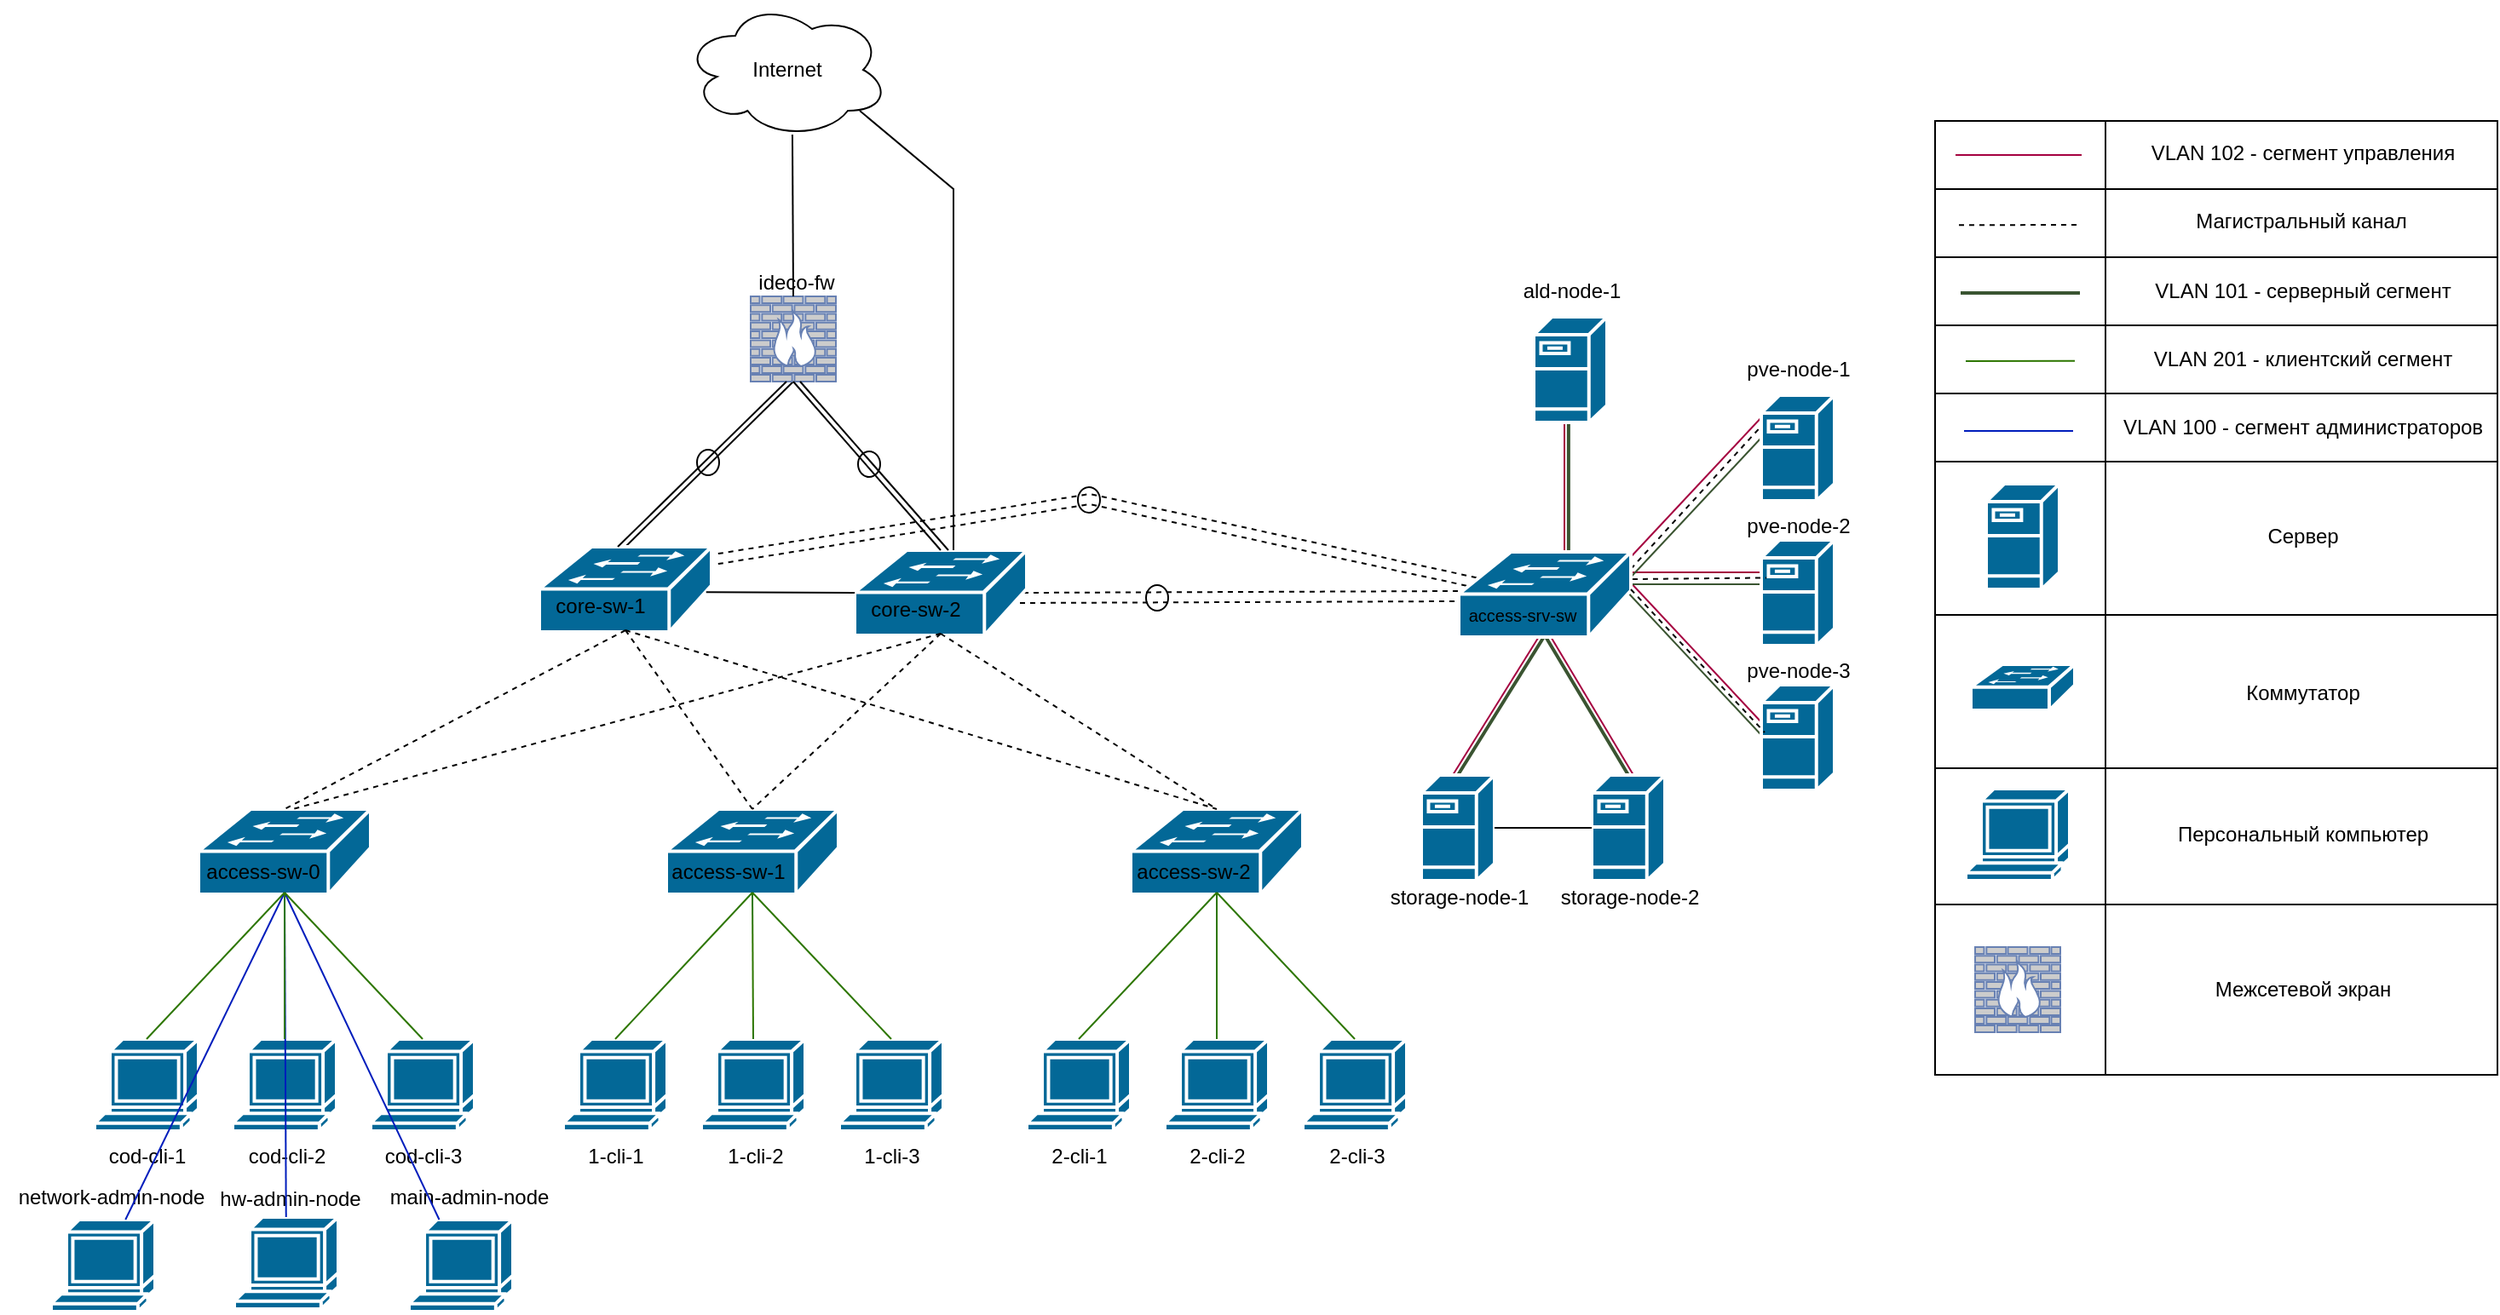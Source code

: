 <mxfile version="26.2.2">
  <diagram name="Страница — 1" id="Vp5nl0iZiVfFydLQLRMC">
    <mxGraphModel dx="3420" dy="1552" grid="1" gridSize="10" guides="1" tooltips="1" connect="1" arrows="1" fold="1" page="1" pageScale="1" pageWidth="827" pageHeight="1169" math="0" shadow="0">
      <root>
        <mxCell id="0" />
        <mxCell id="1" parent="0" />
        <mxCell id="EpDQ0dmpj5sDGUvxJyM7-23" value="" style="endArrow=none;html=1;rounded=0;exitX=0;exitY=0.5;exitDx=0;exitDy=0;exitPerimeter=0;fillColor=#d80073;strokeColor=#A50040;entryX=0.98;entryY=0.5;entryDx=0;entryDy=0;entryPerimeter=0;" parent="1" edge="1">
          <mxGeometry width="50" height="50" relative="1" as="geometry">
            <mxPoint x="745.5" y="942" as="sourcePoint" />
            <mxPoint x="665.98" y="1027" as="targetPoint" />
          </mxGeometry>
        </mxCell>
        <mxCell id="EpDQ0dmpj5sDGUvxJyM7-21" value="" style="endArrow=none;html=1;rounded=0;exitX=0;exitY=0.5;exitDx=0;exitDy=0;exitPerimeter=0;fillColor=#6d8764;strokeColor=#3A5431;entryX=0.98;entryY=0.5;entryDx=0;entryDy=0;entryPerimeter=0;" parent="1" edge="1">
          <mxGeometry width="50" height="50" relative="1" as="geometry">
            <mxPoint x="743.5" y="1130.5" as="sourcePoint" />
            <mxPoint x="663.98" y="1045.5" as="targetPoint" />
          </mxGeometry>
        </mxCell>
        <mxCell id="EpDQ0dmpj5sDGUvxJyM7-22" value="" style="endArrow=none;html=1;rounded=0;exitX=0;exitY=0.5;exitDx=0;exitDy=0;exitPerimeter=0;fillColor=#d80073;strokeColor=#A50040;entryX=0.98;entryY=0.5;entryDx=0;entryDy=0;entryPerimeter=0;" parent="1" edge="1">
          <mxGeometry width="50" height="50" relative="1" as="geometry">
            <mxPoint x="745.5" y="1034.94" as="sourcePoint" />
            <mxPoint x="665.98" y="1034.94" as="targetPoint" />
          </mxGeometry>
        </mxCell>
        <mxCell id="EpDQ0dmpj5sDGUvxJyM7-13" value="" style="endArrow=none;html=1;rounded=0;fillColor=#6d8764;strokeColor=#3A5431;strokeWidth=2;exitX=0.5;exitY=0.98;exitDx=0;exitDy=0;exitPerimeter=0;entryX=0.5;entryY=0;entryDx=0;entryDy=0;entryPerimeter=0;" parent="1" source="muuk2Ey48-B4BVq4eK8P-11" target="muuk2Ey48-B4BVq4eK8P-21" edge="1">
          <mxGeometry width="50" height="50" relative="1" as="geometry">
            <mxPoint x="625.5" y="1131.92" as="sourcePoint" />
            <mxPoint x="535.5" y="1131.92" as="targetPoint" />
          </mxGeometry>
        </mxCell>
        <mxCell id="EpDQ0dmpj5sDGUvxJyM7-14" value="" style="endArrow=none;html=1;rounded=0;fillColor=#6d8764;strokeColor=#3A5431;strokeWidth=2;exitX=0.5;exitY=0.98;exitDx=0;exitDy=0;exitPerimeter=0;entryX=0.5;entryY=0;entryDx=0;entryDy=0;entryPerimeter=0;" parent="1" source="muuk2Ey48-B4BVq4eK8P-11" target="muuk2Ey48-B4BVq4eK8P-19" edge="1">
          <mxGeometry width="50" height="50" relative="1" as="geometry">
            <mxPoint x="626.5" y="1082" as="sourcePoint" />
            <mxPoint x="575.5" y="1164" as="targetPoint" />
          </mxGeometry>
        </mxCell>
        <mxCell id="EpDQ0dmpj5sDGUvxJyM7-15" value="" style="endArrow=none;html=1;rounded=0;fillColor=#d80073;strokeColor=#A50040;exitX=0.5;exitY=0.98;exitDx=0;exitDy=0;exitPerimeter=0;entryX=0.5;entryY=0;entryDx=0;entryDy=0;entryPerimeter=0;" parent="1" edge="1">
          <mxGeometry width="50" height="50" relative="1" as="geometry">
            <mxPoint x="613.5" y="1072" as="sourcePoint" />
            <mxPoint x="562.5" y="1154" as="targetPoint" />
          </mxGeometry>
        </mxCell>
        <mxCell id="EpDQ0dmpj5sDGUvxJyM7-16" value="" style="endArrow=none;html=1;rounded=0;fillColor=#d80073;strokeColor=#A50040;exitX=0.5;exitY=0.98;exitDx=0;exitDy=0;exitPerimeter=0;entryX=0.5;entryY=0;entryDx=0;entryDy=0;entryPerimeter=0;" parent="1" edge="1">
          <mxGeometry width="50" height="50" relative="1" as="geometry">
            <mxPoint x="619.5" y="1072" as="sourcePoint" />
            <mxPoint x="668.5" y="1154" as="targetPoint" />
          </mxGeometry>
        </mxCell>
        <mxCell id="EpDQ0dmpj5sDGUvxJyM7-7" value="" style="ellipse;whiteSpace=wrap;html=1;" parent="1" vertex="1">
          <mxGeometry x="342.5" y="985" width="13" height="15" as="geometry" />
        </mxCell>
        <mxCell id="EpDQ0dmpj5sDGUvxJyM7-9" value="" style="endArrow=none;dashed=1;html=1;rounded=0;exitX=1;exitY=0;exitDx=0;exitDy=0;exitPerimeter=0;entryX=0.16;entryY=0.23;entryDx=0;entryDy=0;entryPerimeter=0;" parent="1" edge="1">
          <mxGeometry width="50" height="50" relative="1" as="geometry">
            <mxPoint x="125.5" y="1031" as="sourcePoint" />
            <mxPoint x="580.5" y="1045" as="targetPoint" />
            <Array as="points">
              <mxPoint x="349.5" y="995" />
            </Array>
          </mxGeometry>
        </mxCell>
        <mxCell id="EpDQ0dmpj5sDGUvxJyM7-8" value="" style="endArrow=none;dashed=1;html=1;rounded=0;exitX=1;exitY=0;exitDx=0;exitDy=0;exitPerimeter=0;entryX=0.16;entryY=0.23;entryDx=0;entryDy=0;entryPerimeter=0;" parent="1" edge="1">
          <mxGeometry width="50" height="50" relative="1" as="geometry">
            <mxPoint x="125.5" y="1025" as="sourcePoint" />
            <mxPoint x="580.5" y="1039" as="targetPoint" />
            <Array as="points">
              <mxPoint x="349.5" y="989" />
            </Array>
          </mxGeometry>
        </mxCell>
        <mxCell id="Y2581_lyGrCa9fijnCTD-121" value="" style="ellipse;whiteSpace=wrap;html=1;" parent="1" vertex="1">
          <mxGeometry x="213.5" y="964" width="13" height="15" as="geometry" />
        </mxCell>
        <mxCell id="Y2581_lyGrCa9fijnCTD-119" value="" style="ellipse;whiteSpace=wrap;html=1;" parent="1" vertex="1">
          <mxGeometry x="119" y="963" width="13" height="15" as="geometry" />
        </mxCell>
        <mxCell id="9o0tCYru5CBEf-yr_fGs-8" value="" style="endArrow=none;html=1;rounded=0;entryX=0.5;entryY=1;entryDx=0;entryDy=0;entryPerimeter=0;exitX=0.5;exitY=0;exitDx=0;exitDy=0;exitPerimeter=0;" parent="1" source="muuk2Ey48-B4BVq4eK8P-59" target="9QaCa96sRWtHc6JSc8Kn-10" edge="1">
          <mxGeometry width="50" height="50" relative="1" as="geometry">
            <mxPoint x="156" y="1042.5" as="sourcePoint" />
            <mxPoint x="155" y="918.5" as="targetPoint" />
            <Array as="points" />
          </mxGeometry>
        </mxCell>
        <mxCell id="9o0tCYru5CBEf-yr_fGs-5" value="" style="endArrow=none;dashed=1;html=1;rounded=0;entryX=0;entryY=0.5;entryDx=0;entryDy=0;entryPerimeter=0;exitX=0.98;exitY=0.5;exitDx=0;exitDy=0;exitPerimeter=0;" parent="1" edge="1">
          <mxGeometry width="50" height="50" relative="1" as="geometry">
            <mxPoint x="666.98" y="1033" as="sourcePoint" />
            <mxPoint x="745.5" y="947" as="targetPoint" />
          </mxGeometry>
        </mxCell>
        <mxCell id="9QaCa96sRWtHc6JSc8Kn-5" value="" style="endArrow=none;html=1;rounded=0;exitX=0;exitY=0.5;exitDx=0;exitDy=0;exitPerimeter=0;fillColor=#6d8764;strokeColor=#3A5431;entryX=0.98;entryY=0.5;entryDx=0;entryDy=0;entryPerimeter=0;" parent="1" edge="1">
          <mxGeometry width="50" height="50" relative="1" as="geometry">
            <mxPoint x="743.5" y="956" as="sourcePoint" />
            <mxPoint x="663.98" y="1041" as="targetPoint" />
          </mxGeometry>
        </mxCell>
        <mxCell id="hAfyrsxasU9BH3moIb1E-39" value="" style="ellipse;whiteSpace=wrap;html=1;" parent="1" vertex="1">
          <mxGeometry x="382.5" y="1042.5" width="13" height="15" as="geometry" />
        </mxCell>
        <mxCell id="muuk2Ey48-B4BVq4eK8P-5" value="" style="shape=mxgraph.cisco.switches.workgroup_switch;sketch=0;html=1;pointerEvents=1;dashed=0;fillColor=#036897;strokeColor=#ffffff;strokeWidth=2;verticalLabelPosition=bottom;verticalAlign=top;align=center;outlineConnect=0;" parent="1" vertex="1">
          <mxGeometry x="373.5" y="1174" width="101" height="50" as="geometry" />
        </mxCell>
        <mxCell id="muuk2Ey48-B4BVq4eK8P-16" value="pve-node-1" style="text;html=1;align=center;verticalAlign=middle;resizable=0;points=[];autosize=1;strokeColor=none;fillColor=none;" parent="1" vertex="1">
          <mxGeometry x="725" y="901" width="80" height="30" as="geometry" />
        </mxCell>
        <mxCell id="muuk2Ey48-B4BVq4eK8P-17" value="pve-node-2" style="text;html=1;align=center;verticalAlign=middle;resizable=0;points=[];autosize=1;strokeColor=none;fillColor=none;" parent="1" vertex="1">
          <mxGeometry x="725" y="993" width="80" height="30" as="geometry" />
        </mxCell>
        <mxCell id="muuk2Ey48-B4BVq4eK8P-18" value="pve-node-3" style="text;html=1;align=center;verticalAlign=middle;resizable=0;points=[];autosize=1;strokeColor=none;fillColor=none;" parent="1" vertex="1">
          <mxGeometry x="725" y="1078" width="80" height="30" as="geometry" />
        </mxCell>
        <mxCell id="muuk2Ey48-B4BVq4eK8P-19" value="" style="shape=mxgraph.cisco.servers.fileserver;sketch=0;html=1;pointerEvents=1;dashed=0;fillColor=#036897;strokeColor=#ffffff;strokeWidth=2;verticalLabelPosition=bottom;verticalAlign=top;align=center;outlineConnect=0;" parent="1" vertex="1">
          <mxGeometry x="644" y="1154" width="43" height="62" as="geometry" />
        </mxCell>
        <mxCell id="muuk2Ey48-B4BVq4eK8P-20" value="storage-node-2" style="text;html=1;align=center;verticalAlign=middle;resizable=0;points=[];autosize=1;strokeColor=none;fillColor=none;" parent="1" vertex="1">
          <mxGeometry x="615.5" y="1211" width="100" height="30" as="geometry" />
        </mxCell>
        <mxCell id="muuk2Ey48-B4BVq4eK8P-21" value="" style="shape=mxgraph.cisco.servers.fileserver;sketch=0;html=1;pointerEvents=1;dashed=0;fillColor=#036897;strokeColor=#ffffff;strokeWidth=2;verticalLabelPosition=bottom;verticalAlign=top;align=center;outlineConnect=0;" parent="1" vertex="1">
          <mxGeometry x="544" y="1154" width="43" height="62" as="geometry" />
        </mxCell>
        <mxCell id="muuk2Ey48-B4BVq4eK8P-22" value="storage-node-1" style="text;html=1;align=center;verticalAlign=middle;resizable=0;points=[];autosize=1;strokeColor=none;fillColor=none;" parent="1" vertex="1">
          <mxGeometry x="515.5" y="1211" width="100" height="30" as="geometry" />
        </mxCell>
        <mxCell id="muuk2Ey48-B4BVq4eK8P-23" value="" style="shape=mxgraph.cisco.computers_and_peripherals.terminal;sketch=0;html=1;pointerEvents=1;dashed=0;fillColor=#036897;strokeColor=#ffffff;strokeWidth=2;verticalLabelPosition=bottom;verticalAlign=top;align=center;outlineConnect=0;" parent="1" vertex="1">
          <mxGeometry x="312.5" y="1309" width="61" height="54" as="geometry" />
        </mxCell>
        <mxCell id="muuk2Ey48-B4BVq4eK8P-24" value="" style="shape=mxgraph.cisco.computers_and_peripherals.terminal;sketch=0;html=1;pointerEvents=1;dashed=0;fillColor=#036897;strokeColor=#ffffff;strokeWidth=2;verticalLabelPosition=bottom;verticalAlign=top;align=center;outlineConnect=0;" parent="1" vertex="1">
          <mxGeometry x="393.5" y="1309" width="61" height="54" as="geometry" />
        </mxCell>
        <mxCell id="muuk2Ey48-B4BVq4eK8P-25" value="" style="shape=mxgraph.cisco.computers_and_peripherals.terminal;sketch=0;html=1;pointerEvents=1;dashed=0;fillColor=#036897;strokeColor=#ffffff;strokeWidth=2;verticalLabelPosition=bottom;verticalAlign=top;align=center;outlineConnect=0;" parent="1" vertex="1">
          <mxGeometry x="474.5" y="1309" width="61" height="54" as="geometry" />
        </mxCell>
        <mxCell id="muuk2Ey48-B4BVq4eK8P-29" value="" style="shape=mxgraph.cisco.switches.workgroup_switch;sketch=0;html=1;pointerEvents=1;dashed=0;fillColor=#036897;strokeColor=#ffffff;strokeWidth=2;verticalLabelPosition=bottom;verticalAlign=top;align=center;outlineConnect=0;" parent="1" vertex="1">
          <mxGeometry x="101" y="1174" width="101" height="50" as="geometry" />
        </mxCell>
        <mxCell id="muuk2Ey48-B4BVq4eK8P-30" value="" style="shape=mxgraph.cisco.computers_and_peripherals.terminal;sketch=0;html=1;pointerEvents=1;dashed=0;fillColor=#036897;strokeColor=#ffffff;strokeWidth=2;verticalLabelPosition=bottom;verticalAlign=top;align=center;outlineConnect=0;" parent="1" vertex="1">
          <mxGeometry x="40.5" y="1309" width="61" height="54" as="geometry" />
        </mxCell>
        <mxCell id="muuk2Ey48-B4BVq4eK8P-31" value="" style="shape=mxgraph.cisco.computers_and_peripherals.terminal;sketch=0;html=1;pointerEvents=1;dashed=0;fillColor=#036897;strokeColor=#ffffff;strokeWidth=2;verticalLabelPosition=bottom;verticalAlign=top;align=center;outlineConnect=0;" parent="1" vertex="1">
          <mxGeometry x="121.5" y="1309" width="61" height="54" as="geometry" />
        </mxCell>
        <mxCell id="muuk2Ey48-B4BVq4eK8P-32" value="" style="shape=mxgraph.cisco.computers_and_peripherals.terminal;sketch=0;html=1;pointerEvents=1;dashed=0;fillColor=#036897;strokeColor=#ffffff;strokeWidth=2;verticalLabelPosition=bottom;verticalAlign=top;align=center;outlineConnect=0;" parent="1" vertex="1">
          <mxGeometry x="202.5" y="1309" width="61" height="54" as="geometry" />
        </mxCell>
        <mxCell id="muuk2Ey48-B4BVq4eK8P-33" value="2-cli-3" style="text;html=1;align=center;verticalAlign=middle;resizable=0;points=[];autosize=1;strokeColor=none;fillColor=none;" parent="1" vertex="1">
          <mxGeometry x="475.5" y="1363" width="60" height="30" as="geometry" />
        </mxCell>
        <mxCell id="muuk2Ey48-B4BVq4eK8P-34" value="1-cli-3" style="text;html=1;align=center;verticalAlign=middle;resizable=0;points=[];autosize=1;strokeColor=none;fillColor=none;" parent="1" vertex="1">
          <mxGeometry x="202.5" y="1363" width="60" height="30" as="geometry" />
        </mxCell>
        <mxCell id="muuk2Ey48-B4BVq4eK8P-35" value="2-cli-1" style="text;html=1;align=center;verticalAlign=middle;resizable=0;points=[];autosize=1;strokeColor=none;fillColor=none;" parent="1" vertex="1">
          <mxGeometry x="312.5" y="1363" width="60" height="30" as="geometry" />
        </mxCell>
        <mxCell id="muuk2Ey48-B4BVq4eK8P-36" value="2-cli-2" style="text;html=1;align=center;verticalAlign=middle;resizable=0;points=[];autosize=1;strokeColor=none;fillColor=none;" parent="1" vertex="1">
          <mxGeometry x="394" y="1363" width="60" height="30" as="geometry" />
        </mxCell>
        <mxCell id="muuk2Ey48-B4BVq4eK8P-37" value="1-cli-1" style="text;html=1;align=center;verticalAlign=middle;resizable=0;points=[];autosize=1;strokeColor=none;fillColor=none;" parent="1" vertex="1">
          <mxGeometry x="40.5" y="1363" width="60" height="30" as="geometry" />
        </mxCell>
        <mxCell id="muuk2Ey48-B4BVq4eK8P-38" value="1-cli-2" style="text;html=1;align=center;verticalAlign=middle;resizable=0;points=[];autosize=1;strokeColor=none;fillColor=none;" parent="1" vertex="1">
          <mxGeometry x="122.5" y="1363" width="60" height="30" as="geometry" />
        </mxCell>
        <mxCell id="muuk2Ey48-B4BVq4eK8P-42" value="" style="shape=mxgraph.cisco.switches.workgroup_switch;sketch=0;html=1;pointerEvents=1;dashed=0;fillColor=#036897;strokeColor=#ffffff;strokeWidth=2;verticalLabelPosition=bottom;verticalAlign=top;align=center;outlineConnect=0;" parent="1" vertex="1">
          <mxGeometry x="-173.5" y="1174" width="101" height="50" as="geometry" />
        </mxCell>
        <mxCell id="muuk2Ey48-B4BVq4eK8P-43" value="" style="shape=mxgraph.cisco.computers_and_peripherals.terminal;sketch=0;html=1;pointerEvents=1;dashed=0;fillColor=#036897;strokeColor=#ffffff;strokeWidth=2;verticalLabelPosition=bottom;verticalAlign=top;align=center;outlineConnect=0;" parent="1" vertex="1">
          <mxGeometry x="-234.5" y="1309" width="61" height="54" as="geometry" />
        </mxCell>
        <mxCell id="muuk2Ey48-B4BVq4eK8P-44" value="" style="shape=mxgraph.cisco.computers_and_peripherals.terminal;sketch=0;html=1;pointerEvents=1;dashed=0;fillColor=#036897;strokeColor=#ffffff;strokeWidth=2;verticalLabelPosition=bottom;verticalAlign=top;align=center;outlineConnect=0;" parent="1" vertex="1">
          <mxGeometry x="-153.5" y="1309" width="61" height="54" as="geometry" />
        </mxCell>
        <mxCell id="muuk2Ey48-B4BVq4eK8P-45" value="" style="shape=mxgraph.cisco.computers_and_peripherals.terminal;sketch=0;html=1;pointerEvents=1;dashed=0;fillColor=#036897;strokeColor=#ffffff;strokeWidth=2;verticalLabelPosition=bottom;verticalAlign=top;align=center;outlineConnect=0;" parent="1" vertex="1">
          <mxGeometry x="-72.5" y="1309" width="61" height="54" as="geometry" />
        </mxCell>
        <mxCell id="muuk2Ey48-B4BVq4eK8P-46" value="cod-cli-3" style="text;html=1;align=center;verticalAlign=middle;resizable=0;points=[];autosize=1;strokeColor=none;fillColor=none;" parent="1" vertex="1">
          <mxGeometry x="-77.5" y="1363" width="70" height="30" as="geometry" />
        </mxCell>
        <mxCell id="muuk2Ey48-B4BVq4eK8P-47" value="cod-cli-1" style="text;html=1;align=center;verticalAlign=middle;resizable=0;points=[];autosize=1;strokeColor=none;fillColor=none;" parent="1" vertex="1">
          <mxGeometry x="-239.5" y="1363" width="70" height="30" as="geometry" />
        </mxCell>
        <mxCell id="muuk2Ey48-B4BVq4eK8P-48" value="cod-cli-2" style="text;html=1;align=center;verticalAlign=middle;resizable=0;points=[];autosize=1;strokeColor=none;fillColor=none;" parent="1" vertex="1">
          <mxGeometry x="-157.5" y="1363" width="70" height="30" as="geometry" />
        </mxCell>
        <mxCell id="muuk2Ey48-B4BVq4eK8P-49" value="" style="shape=mxgraph.cisco.computers_and_peripherals.terminal;sketch=0;html=1;pointerEvents=1;dashed=0;fillColor=#036897;strokeColor=#ffffff;strokeWidth=2;verticalLabelPosition=bottom;verticalAlign=top;align=center;outlineConnect=0;" parent="1" vertex="1">
          <mxGeometry x="-260" y="1415" width="61" height="54" as="geometry" />
        </mxCell>
        <mxCell id="muuk2Ey48-B4BVq4eK8P-50" value="network-admin-node" style="text;html=1;align=center;verticalAlign=middle;resizable=0;points=[];autosize=1;strokeColor=none;fillColor=none;" parent="1" vertex="1">
          <mxGeometry x="-290" y="1387" width="130" height="30" as="geometry" />
        </mxCell>
        <mxCell id="muuk2Ey48-B4BVq4eK8P-55" value="ald-node-1" style="text;html=1;align=center;verticalAlign=middle;resizable=0;points=[];autosize=1;strokeColor=none;fillColor=none;" parent="1" vertex="1">
          <mxGeometry x="591.5" y="855" width="80" height="30" as="geometry" />
        </mxCell>
        <mxCell id="muuk2Ey48-B4BVq4eK8P-59" value="" style="shape=mxgraph.cisco.switches.workgroup_switch;sketch=0;html=1;pointerEvents=1;dashed=0;fillColor=#036897;strokeColor=#ffffff;strokeWidth=2;verticalLabelPosition=bottom;verticalAlign=top;align=center;outlineConnect=0;" parent="1" vertex="1">
          <mxGeometry x="26.5" y="1020" width="101" height="50" as="geometry" />
        </mxCell>
        <mxCell id="muuk2Ey48-B4BVq4eK8P-67" value="access-sw-1" style="text;html=1;align=center;verticalAlign=middle;resizable=0;points=[];autosize=1;strokeColor=none;fillColor=none;" parent="1" vertex="1">
          <mxGeometry x="92" y="1196" width="90" height="30" as="geometry" />
        </mxCell>
        <mxCell id="muuk2Ey48-B4BVq4eK8P-68" value="access-sw-2" style="text;html=1;align=center;verticalAlign=middle;resizable=0;points=[];autosize=1;strokeColor=none;fillColor=none;" parent="1" vertex="1">
          <mxGeometry x="364.5" y="1196" width="90" height="30" as="geometry" />
        </mxCell>
        <mxCell id="muuk2Ey48-B4BVq4eK8P-69" value="core-sw-1" style="text;html=1;align=center;verticalAlign=middle;resizable=0;points=[];autosize=1;strokeColor=none;fillColor=none;" parent="1" vertex="1">
          <mxGeometry x="21.5" y="1040" width="80" height="30" as="geometry" />
        </mxCell>
        <mxCell id="muuk2Ey48-B4BVq4eK8P-70" value="srv-sw" style="text;html=1;align=center;verticalAlign=middle;resizable=0;points=[];autosize=1;strokeColor=none;fillColor=none;" parent="1" vertex="1">
          <mxGeometry x="570" y="1043" width="60" height="30" as="geometry" />
        </mxCell>
        <mxCell id="muuk2Ey48-B4BVq4eK8P-71" value="" style="shape=mxgraph.cisco.computers_and_peripherals.terminal;sketch=0;html=1;pointerEvents=1;dashed=0;fillColor=#036897;strokeColor=#ffffff;strokeWidth=2;verticalLabelPosition=bottom;verticalAlign=top;align=center;outlineConnect=0;" parent="1" vertex="1">
          <mxGeometry x="-152.5" y="1413.5" width="61" height="54" as="geometry" />
        </mxCell>
        <mxCell id="muuk2Ey48-B4BVq4eK8P-72" value="hw-admin-node" style="text;html=1;align=center;verticalAlign=middle;resizable=0;points=[];autosize=1;strokeColor=none;fillColor=none;" parent="1" vertex="1">
          <mxGeometry x="-175.5" y="1388" width="110" height="30" as="geometry" />
        </mxCell>
        <mxCell id="muuk2Ey48-B4BVq4eK8P-73" value="" style="shape=mxgraph.cisco.computers_and_peripherals.terminal;sketch=0;html=1;pointerEvents=1;dashed=0;fillColor=#036897;strokeColor=#ffffff;strokeWidth=2;verticalLabelPosition=bottom;verticalAlign=top;align=center;outlineConnect=0;" parent="1" vertex="1">
          <mxGeometry x="-50" y="1415" width="61" height="54" as="geometry" />
        </mxCell>
        <mxCell id="muuk2Ey48-B4BVq4eK8P-74" value="main-admin-node" style="text;html=1;align=center;verticalAlign=middle;resizable=0;points=[];autosize=1;strokeColor=none;fillColor=none;" parent="1" vertex="1">
          <mxGeometry x="-75" y="1387" width="120" height="30" as="geometry" />
        </mxCell>
        <mxCell id="hAfyrsxasU9BH3moIb1E-15" value="" style="endArrow=none;html=1;rounded=0;fillColor=#6d8764;strokeColor=#3A5431;strokeWidth=2;" parent="1" edge="1">
          <mxGeometry width="50" height="50" relative="1" as="geometry">
            <mxPoint x="630.43" y="943" as="sourcePoint" />
            <mxPoint x="630.43" y="1023" as="targetPoint" />
            <Array as="points" />
          </mxGeometry>
        </mxCell>
        <mxCell id="hAfyrsxasU9BH3moIb1E-21" value="" style="endArrow=none;html=1;rounded=0;fillColor=#d80073;strokeColor=#A50040;" parent="1" edge="1">
          <mxGeometry width="50" height="50" relative="1" as="geometry">
            <mxPoint x="628" y="1029" as="sourcePoint" />
            <mxPoint x="628" y="947" as="targetPoint" />
          </mxGeometry>
        </mxCell>
        <mxCell id="hAfyrsxasU9BH3moIb1E-30" value="" style="endArrow=none;html=1;rounded=0;fillColor=#60a917;strokeColor=#2D7600;exitX=0.5;exitY=0.98;exitDx=0;exitDy=0;exitPerimeter=0;entryX=0.5;entryY=0;entryDx=0;entryDy=0;entryPerimeter=0;" parent="1" source="muuk2Ey48-B4BVq4eK8P-5" target="muuk2Ey48-B4BVq4eK8P-23" edge="1">
          <mxGeometry width="50" height="50" relative="1" as="geometry">
            <mxPoint x="385.5" y="1283" as="sourcePoint" />
            <mxPoint x="295.5" y="1283" as="targetPoint" />
          </mxGeometry>
        </mxCell>
        <mxCell id="hAfyrsxasU9BH3moIb1E-31" value="" style="endArrow=none;html=1;rounded=0;fillColor=#60a917;strokeColor=#2D7600;exitX=0.5;exitY=0.98;exitDx=0;exitDy=0;exitPerimeter=0;entryX=0.5;entryY=0;entryDx=0;entryDy=0;entryPerimeter=0;" parent="1" source="muuk2Ey48-B4BVq4eK8P-5" target="muuk2Ey48-B4BVq4eK8P-24" edge="1">
          <mxGeometry width="50" height="50" relative="1" as="geometry">
            <mxPoint x="434.5" y="1233" as="sourcePoint" />
            <mxPoint x="353.5" y="1319" as="targetPoint" />
          </mxGeometry>
        </mxCell>
        <mxCell id="hAfyrsxasU9BH3moIb1E-32" value="" style="endArrow=none;html=1;rounded=0;fillColor=#60a917;strokeColor=#2D7600;exitX=0.5;exitY=0.98;exitDx=0;exitDy=0;exitPerimeter=0;entryX=0.5;entryY=0;entryDx=0;entryDy=0;entryPerimeter=0;" parent="1" source="muuk2Ey48-B4BVq4eK8P-5" target="muuk2Ey48-B4BVq4eK8P-25" edge="1">
          <mxGeometry width="50" height="50" relative="1" as="geometry">
            <mxPoint x="434.5" y="1233" as="sourcePoint" />
            <mxPoint x="434.5" y="1319" as="targetPoint" />
          </mxGeometry>
        </mxCell>
        <mxCell id="hAfyrsxasU9BH3moIb1E-33" value="" style="endArrow=none;dashed=1;html=1;rounded=0;exitX=0.5;exitY=0.98;exitDx=0;exitDy=0;exitPerimeter=0;entryX=0.5;entryY=0;entryDx=0;entryDy=0;entryPerimeter=0;" parent="1" source="muuk2Ey48-B4BVq4eK8P-59" target="muuk2Ey48-B4BVq4eK8P-42" edge="1">
          <mxGeometry width="50" height="50" relative="1" as="geometry">
            <mxPoint x="27" y="1101" as="sourcePoint" />
            <mxPoint x="-63" y="1101" as="targetPoint" />
          </mxGeometry>
        </mxCell>
        <mxCell id="hAfyrsxasU9BH3moIb1E-34" value="" style="endArrow=none;dashed=1;html=1;rounded=0;exitX=0.5;exitY=0.98;exitDx=0;exitDy=0;exitPerimeter=0;entryX=0.5;entryY=0;entryDx=0;entryDy=0;entryPerimeter=0;" parent="1" source="muuk2Ey48-B4BVq4eK8P-59" target="muuk2Ey48-B4BVq4eK8P-29" edge="1">
          <mxGeometry width="50" height="50" relative="1" as="geometry">
            <mxPoint x="161.5" y="1082" as="sourcePoint" />
            <mxPoint x="-112.5" y="1184" as="targetPoint" />
          </mxGeometry>
        </mxCell>
        <mxCell id="hAfyrsxasU9BH3moIb1E-35" value="" style="endArrow=none;dashed=1;html=1;rounded=0;exitX=0.5;exitY=0.98;exitDx=0;exitDy=0;exitPerimeter=0;entryX=0.5;entryY=0;entryDx=0;entryDy=0;entryPerimeter=0;" parent="1" source="muuk2Ey48-B4BVq4eK8P-59" target="muuk2Ey48-B4BVq4eK8P-5" edge="1">
          <mxGeometry width="50" height="50" relative="1" as="geometry">
            <mxPoint x="245.5" y="1113" as="sourcePoint" />
            <mxPoint x="245.5" y="1215" as="targetPoint" />
          </mxGeometry>
        </mxCell>
        <mxCell id="hAfyrsxasU9BH3moIb1E-37" value="" style="endArrow=none;dashed=1;html=1;rounded=0;exitX=0.98;exitY=0.5;exitDx=0;exitDy=0;exitPerimeter=0;entryX=0;entryY=0.5;entryDx=0;entryDy=0;entryPerimeter=0;" parent="1" source="Y2581_lyGrCa9fijnCTD-1" edge="1">
          <mxGeometry width="50" height="50" relative="1" as="geometry">
            <mxPoint x="287" y="1047" as="sourcePoint" />
            <mxPoint x="566" y="1046" as="targetPoint" />
          </mxGeometry>
        </mxCell>
        <mxCell id="hAfyrsxasU9BH3moIb1E-43" value="" style="endArrow=none;html=1;rounded=0;fillColor=#60a917;strokeColor=#2D7600;exitX=0.5;exitY=0.98;exitDx=0;exitDy=0;exitPerimeter=0;entryX=0.5;entryY=0;entryDx=0;entryDy=0;entryPerimeter=0;" parent="1" source="muuk2Ey48-B4BVq4eK8P-29" target="muuk2Ey48-B4BVq4eK8P-30" edge="1">
          <mxGeometry width="50" height="50" relative="1" as="geometry">
            <mxPoint x="95.5" y="1263" as="sourcePoint" />
            <mxPoint x="14.5" y="1349" as="targetPoint" />
          </mxGeometry>
        </mxCell>
        <mxCell id="hAfyrsxasU9BH3moIb1E-44" value="" style="endArrow=none;html=1;rounded=0;fillColor=#60a917;strokeColor=#2D7600;exitX=0.5;exitY=0.98;exitDx=0;exitDy=0;exitPerimeter=0;entryX=0.5;entryY=0;entryDx=0;entryDy=0;entryPerimeter=0;" parent="1" source="muuk2Ey48-B4BVq4eK8P-29" target="muuk2Ey48-B4BVq4eK8P-31" edge="1">
          <mxGeometry width="50" height="50" relative="1" as="geometry">
            <mxPoint x="165.5" y="1273" as="sourcePoint" />
            <mxPoint x="80.5" y="1359" as="targetPoint" />
          </mxGeometry>
        </mxCell>
        <mxCell id="hAfyrsxasU9BH3moIb1E-45" value="" style="endArrow=none;html=1;rounded=0;fillColor=#60a917;strokeColor=#2D7600;exitX=0.5;exitY=0.98;exitDx=0;exitDy=0;exitPerimeter=0;entryX=0.5;entryY=0;entryDx=0;entryDy=0;entryPerimeter=0;" parent="1" source="muuk2Ey48-B4BVq4eK8P-29" target="muuk2Ey48-B4BVq4eK8P-32" edge="1">
          <mxGeometry width="50" height="50" relative="1" as="geometry">
            <mxPoint x="195.5" y="1253" as="sourcePoint" />
            <mxPoint x="195.5" y="1339" as="targetPoint" />
          </mxGeometry>
        </mxCell>
        <mxCell id="hAfyrsxasU9BH3moIb1E-46" value="" style="endArrow=none;html=1;rounded=0;fillColor=#0050ef;strokeColor=#001DBC;exitX=0.5;exitY=0.98;exitDx=0;exitDy=0;exitPerimeter=0;" parent="1" source="muuk2Ey48-B4BVq4eK8P-42" target="muuk2Ey48-B4BVq4eK8P-49" edge="1">
          <mxGeometry width="50" height="50" relative="1" as="geometry">
            <mxPoint x="-254.5" y="1133" as="sourcePoint" />
            <mxPoint x="-344.5" y="1133" as="targetPoint" />
          </mxGeometry>
        </mxCell>
        <mxCell id="hAfyrsxasU9BH3moIb1E-47" value="" style="endArrow=none;html=1;rounded=0;fillColor=#0050ef;strokeColor=#001DBC;exitX=0.5;exitY=0.98;exitDx=0;exitDy=0;exitPerimeter=0;" parent="1" source="muuk2Ey48-B4BVq4eK8P-42" target="muuk2Ey48-B4BVq4eK8P-71" edge="1">
          <mxGeometry width="50" height="50" relative="1" as="geometry">
            <mxPoint x="-274.5" y="1203" as="sourcePoint" />
            <mxPoint x="-414.5" y="1111" as="targetPoint" />
          </mxGeometry>
        </mxCell>
        <mxCell id="hAfyrsxasU9BH3moIb1E-48" value="" style="endArrow=none;html=1;rounded=0;fillColor=#0050ef;strokeColor=#001DBC;exitX=0.5;exitY=0.98;exitDx=0;exitDy=0;exitPerimeter=0;" parent="1" source="muuk2Ey48-B4BVq4eK8P-42" target="muuk2Ey48-B4BVq4eK8P-73" edge="1">
          <mxGeometry width="50" height="50" relative="1" as="geometry">
            <mxPoint x="-254.5" y="1233" as="sourcePoint" />
            <mxPoint x="-394.5" y="1141" as="targetPoint" />
          </mxGeometry>
        </mxCell>
        <mxCell id="9QaCa96sRWtHc6JSc8Kn-3" value="" style="endArrow=none;html=1;rounded=0;exitX=0;exitY=0.5;exitDx=0;exitDy=0;exitPerimeter=0;fillColor=#d80073;strokeColor=#A50040;entryX=0.98;entryY=0.5;entryDx=0;entryDy=0;entryPerimeter=0;" parent="1" edge="1">
          <mxGeometry width="50" height="50" relative="1" as="geometry">
            <mxPoint x="744.5" y="1124" as="sourcePoint" />
            <mxPoint x="664.98" y="1039" as="targetPoint" />
          </mxGeometry>
        </mxCell>
        <mxCell id="muuk2Ey48-B4BVq4eK8P-13" value="" style="shape=mxgraph.cisco.servers.fileserver;sketch=0;html=1;pointerEvents=1;dashed=0;fillColor=#036897;strokeColor=#ffffff;strokeWidth=2;verticalLabelPosition=bottom;verticalAlign=top;align=center;outlineConnect=0;" parent="1" vertex="1">
          <mxGeometry x="743.5" y="1101" width="43" height="62" as="geometry" />
        </mxCell>
        <mxCell id="muuk2Ey48-B4BVq4eK8P-12" value="" style="shape=mxgraph.cisco.servers.fileserver;sketch=0;html=1;pointerEvents=1;dashed=0;fillColor=#036897;strokeColor=#ffffff;strokeWidth=2;verticalLabelPosition=bottom;verticalAlign=top;align=center;outlineConnect=0;" parent="1" vertex="1">
          <mxGeometry x="743.5" y="1016" width="43" height="62" as="geometry" />
        </mxCell>
        <mxCell id="9QaCa96sRWtHc6JSc8Kn-4" value="" style="endArrow=none;html=1;rounded=0;exitX=0;exitY=0.5;exitDx=0;exitDy=0;exitPerimeter=0;fillColor=#6d8764;strokeColor=#3A5431;entryX=0.98;entryY=0.5;entryDx=0;entryDy=0;entryPerimeter=0;" parent="1" edge="1">
          <mxGeometry width="50" height="50" relative="1" as="geometry">
            <mxPoint x="742.5" y="1041.94" as="sourcePoint" />
            <mxPoint x="662.98" y="1041.94" as="targetPoint" />
          </mxGeometry>
        </mxCell>
        <mxCell id="muuk2Ey48-B4BVq4eK8P-14" value="" style="shape=mxgraph.cisco.servers.fileserver;sketch=0;html=1;pointerEvents=1;dashed=0;fillColor=#036897;strokeColor=#ffffff;strokeWidth=2;verticalLabelPosition=bottom;verticalAlign=top;align=center;outlineConnect=0;" parent="1" vertex="1">
          <mxGeometry x="743.5" y="931" width="43" height="62" as="geometry" />
        </mxCell>
        <mxCell id="muuk2Ey48-B4BVq4eK8P-11" value="" style="shape=mxgraph.cisco.switches.workgroup_switch;sketch=0;html=1;pointerEvents=1;dashed=0;fillColor=#036897;strokeColor=#ffffff;strokeWidth=2;verticalLabelPosition=bottom;verticalAlign=top;align=center;outlineConnect=0;" parent="1" vertex="1">
          <mxGeometry x="566" y="1023" width="101" height="50" as="geometry" />
        </mxCell>
        <mxCell id="muuk2Ey48-B4BVq4eK8P-53" value="" style="shape=mxgraph.cisco.servers.fileserver;sketch=0;html=1;pointerEvents=1;dashed=0;fillColor=#036897;strokeColor=#ffffff;strokeWidth=2;verticalLabelPosition=bottom;verticalAlign=top;align=center;outlineConnect=0;" parent="1" vertex="1">
          <mxGeometry x="610" y="885" width="43" height="62" as="geometry" />
        </mxCell>
        <mxCell id="9QaCa96sRWtHc6JSc8Kn-11" value="ideco-fw" style="text;html=1;align=center;verticalAlign=middle;resizable=0;points=[];autosize=1;strokeColor=none;fillColor=none;" parent="1" vertex="1">
          <mxGeometry x="141.5" y="850" width="70" height="30" as="geometry" />
        </mxCell>
        <mxCell id="9QaCa96sRWtHc6JSc8Kn-19" value="&lt;font style=&quot;font-size: 10px;&quot;&gt;access-srv-sw&lt;/font&gt;" style="text;html=1;align=center;verticalAlign=middle;resizable=0;points=[];autosize=1;strokeColor=none;fillColor=none;" parent="1" vertex="1">
          <mxGeometry x="558" y="1045" width="90" height="30" as="geometry" />
        </mxCell>
        <mxCell id="9QaCa96sRWtHc6JSc8Kn-10" value="" style="fontColor=#0066CC;verticalAlign=top;verticalLabelPosition=bottom;labelPosition=center;align=center;html=1;outlineConnect=0;fillColor=#CCCCCC;strokeColor=#6881B3;gradientColor=none;gradientDirection=north;strokeWidth=2;shape=mxgraph.networks.firewall;" parent="1" vertex="1">
          <mxGeometry x="150.5" y="873" width="50" height="50" as="geometry" />
        </mxCell>
        <mxCell id="muuk2Ey48-B4BVq4eK8P-66" value="access-sw-0" style="text;html=1;align=center;verticalAlign=middle;resizable=0;points=[];autosize=1;strokeColor=none;fillColor=none;" parent="1" vertex="1">
          <mxGeometry x="-181.5" y="1196" width="90" height="30" as="geometry" />
        </mxCell>
        <mxCell id="9o0tCYru5CBEf-yr_fGs-3" value="" style="endArrow=none;dashed=1;html=1;rounded=0;entryX=0;entryY=0.5;entryDx=0;entryDy=0;entryPerimeter=0;exitX=0.98;exitY=0.5;exitDx=0;exitDy=0;exitPerimeter=0;" parent="1" edge="1">
          <mxGeometry width="50" height="50" relative="1" as="geometry">
            <mxPoint x="666.98" y="1045" as="sourcePoint" />
            <mxPoint x="745.5" y="1129" as="targetPoint" />
          </mxGeometry>
        </mxCell>
        <mxCell id="9o0tCYru5CBEf-yr_fGs-4" value="" style="endArrow=none;dashed=1;html=1;rounded=0;exitX=0.98;exitY=0.5;exitDx=0;exitDy=0;exitPerimeter=0;" parent="1" edge="1">
          <mxGeometry width="50" height="50" relative="1" as="geometry">
            <mxPoint x="667.98" y="1039" as="sourcePoint" />
            <mxPoint x="746.5" y="1038.215" as="targetPoint" />
          </mxGeometry>
        </mxCell>
        <mxCell id="Y2581_lyGrCa9fijnCTD-1" value="" style="shape=mxgraph.cisco.switches.workgroup_switch;sketch=0;html=1;pointerEvents=1;dashed=0;fillColor=#036897;strokeColor=#ffffff;strokeWidth=2;verticalLabelPosition=bottom;verticalAlign=top;align=center;outlineConnect=0;" parent="1" vertex="1">
          <mxGeometry x="211.5" y="1022" width="101" height="50" as="geometry" />
        </mxCell>
        <mxCell id="Y2581_lyGrCa9fijnCTD-2" value="core-sw-2" style="text;html=1;align=center;verticalAlign=middle;resizable=0;points=[];autosize=1;strokeColor=none;fillColor=none;" parent="1" vertex="1">
          <mxGeometry x="206.5" y="1042" width="80" height="30" as="geometry" />
        </mxCell>
        <mxCell id="Y2581_lyGrCa9fijnCTD-3" value="" style="endArrow=none;dashed=1;html=1;rounded=0;exitX=0.98;exitY=0.5;exitDx=0;exitDy=0;exitPerimeter=0;entryX=0;entryY=0.5;entryDx=0;entryDy=0;entryPerimeter=0;" parent="1" edge="1">
          <mxGeometry width="50" height="50" relative="1" as="geometry">
            <mxPoint x="308.5" y="1053" as="sourcePoint" />
            <mxPoint x="564" y="1052" as="targetPoint" />
          </mxGeometry>
        </mxCell>
        <mxCell id="Y2581_lyGrCa9fijnCTD-4" value="" style="endArrow=none;dashed=1;html=1;rounded=0;exitX=0.5;exitY=0.98;exitDx=0;exitDy=0;exitPerimeter=0;entryX=0.531;entryY=0.009;entryDx=0;entryDy=0;entryPerimeter=0;" parent="1" source="Y2581_lyGrCa9fijnCTD-1" target="muuk2Ey48-B4BVq4eK8P-42" edge="1">
          <mxGeometry width="50" height="50" relative="1" as="geometry">
            <mxPoint x="87.5" y="1079" as="sourcePoint" />
            <mxPoint x="-112.5" y="1184" as="targetPoint" />
          </mxGeometry>
        </mxCell>
        <mxCell id="Y2581_lyGrCa9fijnCTD-5" value="" style="endArrow=none;dashed=1;html=1;rounded=0;exitX=0.5;exitY=0.98;exitDx=0;exitDy=0;exitPerimeter=0;entryX=0.5;entryY=0;entryDx=0;entryDy=0;entryPerimeter=0;" parent="1" source="Y2581_lyGrCa9fijnCTD-1" target="muuk2Ey48-B4BVq4eK8P-29" edge="1">
          <mxGeometry width="50" height="50" relative="1" as="geometry">
            <mxPoint x="272.5" y="1081" as="sourcePoint" />
            <mxPoint x="-109.5" y="1184" as="targetPoint" />
          </mxGeometry>
        </mxCell>
        <mxCell id="Y2581_lyGrCa9fijnCTD-6" value="" style="endArrow=none;dashed=1;html=1;rounded=0;exitX=0.5;exitY=0.98;exitDx=0;exitDy=0;exitPerimeter=0;entryX=0.5;entryY=0;entryDx=0;entryDy=0;entryPerimeter=0;" parent="1" source="Y2581_lyGrCa9fijnCTD-1" target="muuk2Ey48-B4BVq4eK8P-5" edge="1">
          <mxGeometry width="50" height="50" relative="1" as="geometry">
            <mxPoint x="272.5" y="1081" as="sourcePoint" />
            <mxPoint x="161.5" y="1184" as="targetPoint" />
          </mxGeometry>
        </mxCell>
        <mxCell id="Y2581_lyGrCa9fijnCTD-110" value="" style="endArrow=none;html=1;rounded=0;entryX=0.5;entryY=1;entryDx=0;entryDy=0;entryPerimeter=0;exitX=0.5;exitY=0;exitDx=0;exitDy=0;exitPerimeter=0;" parent="1" source="Y2581_lyGrCa9fijnCTD-1" target="9QaCa96sRWtHc6JSc8Kn-10" edge="1">
          <mxGeometry width="50" height="50" relative="1" as="geometry">
            <mxPoint x="87.5" y="1030" as="sourcePoint" />
            <mxPoint x="165" y="928.5" as="targetPoint" />
            <Array as="points" />
          </mxGeometry>
        </mxCell>
        <mxCell id="Y2581_lyGrCa9fijnCTD-111" value="Internet" style="ellipse;shape=cloud;whiteSpace=wrap;html=1;" parent="1" vertex="1">
          <mxGeometry x="111.5" y="700" width="120" height="80" as="geometry" />
        </mxCell>
        <mxCell id="Y2581_lyGrCa9fijnCTD-112" value="" style="endArrow=none;html=1;rounded=0;entryX=0.529;entryY=0.975;entryDx=0;entryDy=0;entryPerimeter=0;exitX=0.5;exitY=0;exitDx=0;exitDy=0;exitPerimeter=0;" parent="1" source="9QaCa96sRWtHc6JSc8Kn-10" target="Y2581_lyGrCa9fijnCTD-111" edge="1">
          <mxGeometry width="50" height="50" relative="1" as="geometry">
            <mxPoint x="287.5" y="901" as="sourcePoint" />
            <mxPoint x="200.5" y="802" as="targetPoint" />
            <Array as="points" />
          </mxGeometry>
        </mxCell>
        <mxCell id="Y2581_lyGrCa9fijnCTD-113" value="" style="endArrow=none;html=1;rounded=0;exitX=0.5;exitY=0;exitDx=0;exitDy=0;exitPerimeter=0;entryX=0.8;entryY=0.8;entryDx=0;entryDy=0;entryPerimeter=0;" parent="1" edge="1">
          <mxGeometry width="50" height="50" relative="1" as="geometry">
            <mxPoint x="269.5" y="1022" as="sourcePoint" />
            <mxPoint x="214.5" y="764" as="targetPoint" />
            <Array as="points">
              <mxPoint x="269.5" y="810" />
            </Array>
          </mxGeometry>
        </mxCell>
        <mxCell id="Y2581_lyGrCa9fijnCTD-114" value="" style="endArrow=none;html=1;rounded=0;entryX=0;entryY=0.5;entryDx=0;entryDy=0;entryPerimeter=0;exitX=0.969;exitY=0.532;exitDx=0;exitDy=0;exitPerimeter=0;" parent="1" source="muuk2Ey48-B4BVq4eK8P-59" target="Y2581_lyGrCa9fijnCTD-1" edge="1">
          <mxGeometry width="50" height="50" relative="1" as="geometry">
            <mxPoint x="145.5" y="1030" as="sourcePoint" />
            <mxPoint x="243.5" y="933" as="targetPoint" />
            <Array as="points" />
          </mxGeometry>
        </mxCell>
        <mxCell id="Y2581_lyGrCa9fijnCTD-115" value="" style="endArrow=none;html=1;rounded=0;entryX=0.5;entryY=1;entryDx=0;entryDy=0;entryPerimeter=0;exitX=0.5;exitY=0;exitDx=0;exitDy=0;exitPerimeter=0;" parent="1" edge="1">
          <mxGeometry width="50" height="50" relative="1" as="geometry">
            <mxPoint x="72.5" y="1020" as="sourcePoint" />
            <mxPoint x="171.5" y="923" as="targetPoint" />
            <Array as="points" />
          </mxGeometry>
        </mxCell>
        <mxCell id="Y2581_lyGrCa9fijnCTD-118" value="" style="endArrow=none;html=1;rounded=0;entryX=0.5;entryY=1;entryDx=0;entryDy=0;entryPerimeter=0;exitX=0.5;exitY=0;exitDx=0;exitDy=0;exitPerimeter=0;" parent="1" edge="1">
          <mxGeometry width="50" height="50" relative="1" as="geometry">
            <mxPoint x="266.5" y="1022" as="sourcePoint" />
            <mxPoint x="179.5" y="923" as="targetPoint" />
            <Array as="points" />
          </mxGeometry>
        </mxCell>
        <mxCell id="EpDQ0dmpj5sDGUvxJyM7-12" value="" style="endArrow=none;html=1;rounded=0;exitX=0;exitY=0.5;exitDx=0;exitDy=0;exitPerimeter=0;" parent="1" source="muuk2Ey48-B4BVq4eK8P-19" target="muuk2Ey48-B4BVq4eK8P-21" edge="1">
          <mxGeometry width="50" height="50" relative="1" as="geometry">
            <mxPoint x="575.5" y="1290" as="sourcePoint" />
            <mxPoint x="488.5" y="1191" as="targetPoint" />
            <Array as="points" />
          </mxGeometry>
        </mxCell>
        <mxCell id="EpDQ0dmpj5sDGUvxJyM7-17" value="" style="endArrow=none;html=1;rounded=0;fillColor=#60a917;strokeColor=#2D7600;exitX=0.5;exitY=0.98;exitDx=0;exitDy=0;exitPerimeter=0;entryX=0.5;entryY=0;entryDx=0;entryDy=0;entryPerimeter=0;" parent="1" source="muuk2Ey48-B4BVq4eK8P-42" target="muuk2Ey48-B4BVq4eK8P-43" edge="1">
          <mxGeometry width="50" height="50" relative="1" as="geometry">
            <mxPoint x="-219.5" y="1261" as="sourcePoint" />
            <mxPoint x="-299.5" y="1347" as="targetPoint" />
          </mxGeometry>
        </mxCell>
        <mxCell id="EpDQ0dmpj5sDGUvxJyM7-18" value="" style="endArrow=none;html=1;rounded=0;fillColor=#60a917;strokeColor=#2D7600;exitX=0.5;exitY=0.98;exitDx=0;exitDy=0;exitPerimeter=0;entryX=0.5;entryY=0;entryDx=0;entryDy=0;entryPerimeter=0;" parent="1" source="muuk2Ey48-B4BVq4eK8P-42" target="muuk2Ey48-B4BVq4eK8P-45" edge="1">
          <mxGeometry width="50" height="50" relative="1" as="geometry">
            <mxPoint x="-74.5" y="1250" as="sourcePoint" />
            <mxPoint x="-155.5" y="1336" as="targetPoint" />
          </mxGeometry>
        </mxCell>
        <mxCell id="EpDQ0dmpj5sDGUvxJyM7-19" value="" style="endArrow=none;html=1;rounded=0;fillColor=#60a917;strokeColor=#2D7600;exitX=0.5;exitY=0.98;exitDx=0;exitDy=0;exitPerimeter=0;entryX=0.5;entryY=0;entryDx=0;entryDy=0;entryPerimeter=0;" parent="1" source="muuk2Ey48-B4BVq4eK8P-42" target="muuk2Ey48-B4BVq4eK8P-44" edge="1">
          <mxGeometry width="50" height="50" relative="1" as="geometry">
            <mxPoint x="-94.5" y="1270" as="sourcePoint" />
            <mxPoint x="-13.5" y="1356" as="targetPoint" />
          </mxGeometry>
        </mxCell>
        <mxCell id="Vzqq83R90wAnCEtHM-x3-11" value="" style="shape=table;startSize=0;container=1;collapsible=0;childLayout=tableLayout;" vertex="1" parent="1">
          <mxGeometry x="845.5" y="770" width="330.0" height="560.0" as="geometry" />
        </mxCell>
        <mxCell id="Vzqq83R90wAnCEtHM-x3-12" value="" style="shape=tableRow;horizontal=0;startSize=0;swimlaneHead=0;swimlaneBody=0;strokeColor=inherit;top=0;left=0;bottom=0;right=0;collapsible=0;dropTarget=0;fillColor=none;points=[[0,0.5],[1,0.5]];portConstraint=eastwest;" vertex="1" parent="Vzqq83R90wAnCEtHM-x3-11">
          <mxGeometry width="330.0" height="40" as="geometry" />
        </mxCell>
        <mxCell id="Vzqq83R90wAnCEtHM-x3-13" value="" style="shape=partialRectangle;html=1;whiteSpace=wrap;connectable=0;strokeColor=inherit;overflow=hidden;fillColor=none;top=0;left=0;bottom=0;right=0;pointerEvents=1;" vertex="1" parent="Vzqq83R90wAnCEtHM-x3-12">
          <mxGeometry width="100" height="40" as="geometry">
            <mxRectangle width="100" height="40" as="alternateBounds" />
          </mxGeometry>
        </mxCell>
        <mxCell id="Vzqq83R90wAnCEtHM-x3-14" value="" style="shape=partialRectangle;html=1;whiteSpace=wrap;connectable=0;strokeColor=inherit;overflow=hidden;fillColor=none;top=0;left=0;bottom=0;right=0;pointerEvents=1;" vertex="1" parent="Vzqq83R90wAnCEtHM-x3-12">
          <mxGeometry x="100" width="230" height="40" as="geometry">
            <mxRectangle width="230" height="40" as="alternateBounds" />
          </mxGeometry>
        </mxCell>
        <mxCell id="Vzqq83R90wAnCEtHM-x3-15" value="" style="shape=tableRow;horizontal=0;startSize=0;swimlaneHead=0;swimlaneBody=0;strokeColor=inherit;top=0;left=0;bottom=0;right=0;collapsible=0;dropTarget=0;fillColor=none;points=[[0,0.5],[1,0.5]];portConstraint=eastwest;" vertex="1" parent="Vzqq83R90wAnCEtHM-x3-11">
          <mxGeometry y="40" width="330.0" height="40" as="geometry" />
        </mxCell>
        <mxCell id="Vzqq83R90wAnCEtHM-x3-16" value="" style="shape=partialRectangle;html=1;whiteSpace=wrap;connectable=0;strokeColor=inherit;overflow=hidden;fillColor=none;top=0;left=0;bottom=0;right=0;pointerEvents=1;" vertex="1" parent="Vzqq83R90wAnCEtHM-x3-15">
          <mxGeometry width="100" height="40" as="geometry">
            <mxRectangle width="100" height="40" as="alternateBounds" />
          </mxGeometry>
        </mxCell>
        <mxCell id="Vzqq83R90wAnCEtHM-x3-17" value="" style="shape=partialRectangle;html=1;whiteSpace=wrap;connectable=0;strokeColor=inherit;overflow=hidden;fillColor=none;top=0;left=0;bottom=0;right=0;pointerEvents=1;" vertex="1" parent="Vzqq83R90wAnCEtHM-x3-15">
          <mxGeometry x="100" width="230" height="40" as="geometry">
            <mxRectangle width="230" height="40" as="alternateBounds" />
          </mxGeometry>
        </mxCell>
        <mxCell id="Vzqq83R90wAnCEtHM-x3-18" value="" style="shape=tableRow;horizontal=0;startSize=0;swimlaneHead=0;swimlaneBody=0;strokeColor=inherit;top=0;left=0;bottom=0;right=0;collapsible=0;dropTarget=0;fillColor=none;points=[[0,0.5],[1,0.5]];portConstraint=eastwest;" vertex="1" parent="Vzqq83R90wAnCEtHM-x3-11">
          <mxGeometry y="80" width="330.0" height="40" as="geometry" />
        </mxCell>
        <mxCell id="Vzqq83R90wAnCEtHM-x3-19" value="" style="shape=partialRectangle;html=1;whiteSpace=wrap;connectable=0;strokeColor=inherit;overflow=hidden;fillColor=none;top=0;left=0;bottom=0;right=0;pointerEvents=1;" vertex="1" parent="Vzqq83R90wAnCEtHM-x3-18">
          <mxGeometry width="100" height="40" as="geometry">
            <mxRectangle width="100" height="40" as="alternateBounds" />
          </mxGeometry>
        </mxCell>
        <mxCell id="Vzqq83R90wAnCEtHM-x3-20" value="" style="shape=partialRectangle;html=1;whiteSpace=wrap;connectable=0;strokeColor=inherit;overflow=hidden;fillColor=none;top=0;left=0;bottom=0;right=0;pointerEvents=1;" vertex="1" parent="Vzqq83R90wAnCEtHM-x3-18">
          <mxGeometry x="100" width="230" height="40" as="geometry">
            <mxRectangle width="230" height="40" as="alternateBounds" />
          </mxGeometry>
        </mxCell>
        <mxCell id="Vzqq83R90wAnCEtHM-x3-21" value="" style="shape=tableRow;horizontal=0;startSize=0;swimlaneHead=0;swimlaneBody=0;strokeColor=inherit;top=0;left=0;bottom=0;right=0;collapsible=0;dropTarget=0;fillColor=none;points=[[0,0.5],[1,0.5]];portConstraint=eastwest;" vertex="1" parent="Vzqq83R90wAnCEtHM-x3-11">
          <mxGeometry y="120" width="330.0" height="40" as="geometry" />
        </mxCell>
        <mxCell id="Vzqq83R90wAnCEtHM-x3-22" value="" style="shape=partialRectangle;html=1;whiteSpace=wrap;connectable=0;strokeColor=inherit;overflow=hidden;fillColor=none;top=0;left=0;bottom=0;right=0;pointerEvents=1;" vertex="1" parent="Vzqq83R90wAnCEtHM-x3-21">
          <mxGeometry width="100" height="40" as="geometry">
            <mxRectangle width="100" height="40" as="alternateBounds" />
          </mxGeometry>
        </mxCell>
        <mxCell id="Vzqq83R90wAnCEtHM-x3-23" value="" style="shape=partialRectangle;html=1;whiteSpace=wrap;connectable=0;strokeColor=inherit;overflow=hidden;fillColor=none;top=0;left=0;bottom=0;right=0;pointerEvents=1;" vertex="1" parent="Vzqq83R90wAnCEtHM-x3-21">
          <mxGeometry x="100" width="230" height="40" as="geometry">
            <mxRectangle width="230" height="40" as="alternateBounds" />
          </mxGeometry>
        </mxCell>
        <mxCell id="Vzqq83R90wAnCEtHM-x3-24" value="" style="shape=tableRow;horizontal=0;startSize=0;swimlaneHead=0;swimlaneBody=0;strokeColor=inherit;top=0;left=0;bottom=0;right=0;collapsible=0;dropTarget=0;fillColor=none;points=[[0,0.5],[1,0.5]];portConstraint=eastwest;" vertex="1" parent="Vzqq83R90wAnCEtHM-x3-11">
          <mxGeometry y="160" width="330.0" height="40" as="geometry" />
        </mxCell>
        <mxCell id="Vzqq83R90wAnCEtHM-x3-25" value="" style="shape=partialRectangle;html=1;whiteSpace=wrap;connectable=0;strokeColor=inherit;overflow=hidden;fillColor=none;top=0;left=0;bottom=0;right=0;pointerEvents=1;" vertex="1" parent="Vzqq83R90wAnCEtHM-x3-24">
          <mxGeometry width="100" height="40" as="geometry">
            <mxRectangle width="100" height="40" as="alternateBounds" />
          </mxGeometry>
        </mxCell>
        <mxCell id="Vzqq83R90wAnCEtHM-x3-26" value="" style="shape=partialRectangle;html=1;whiteSpace=wrap;connectable=0;strokeColor=inherit;overflow=hidden;fillColor=none;top=0;left=0;bottom=0;right=0;pointerEvents=1;" vertex="1" parent="Vzqq83R90wAnCEtHM-x3-24">
          <mxGeometry x="100" width="230" height="40" as="geometry">
            <mxRectangle width="230" height="40" as="alternateBounds" />
          </mxGeometry>
        </mxCell>
        <mxCell id="Vzqq83R90wAnCEtHM-x3-27" value="" style="shape=tableRow;horizontal=0;startSize=0;swimlaneHead=0;swimlaneBody=0;strokeColor=inherit;top=0;left=0;bottom=0;right=0;collapsible=0;dropTarget=0;fillColor=none;points=[[0,0.5],[1,0.5]];portConstraint=eastwest;" vertex="1" parent="Vzqq83R90wAnCEtHM-x3-11">
          <mxGeometry y="200" width="330.0" height="90" as="geometry" />
        </mxCell>
        <mxCell id="Vzqq83R90wAnCEtHM-x3-28" value="" style="shape=partialRectangle;html=1;whiteSpace=wrap;connectable=0;strokeColor=inherit;overflow=hidden;fillColor=none;top=0;left=0;bottom=0;right=0;pointerEvents=1;" vertex="1" parent="Vzqq83R90wAnCEtHM-x3-27">
          <mxGeometry width="100" height="90" as="geometry">
            <mxRectangle width="100" height="90" as="alternateBounds" />
          </mxGeometry>
        </mxCell>
        <mxCell id="Vzqq83R90wAnCEtHM-x3-29" value="" style="shape=partialRectangle;html=1;whiteSpace=wrap;connectable=0;strokeColor=inherit;overflow=hidden;fillColor=none;top=0;left=0;bottom=0;right=0;pointerEvents=1;" vertex="1" parent="Vzqq83R90wAnCEtHM-x3-27">
          <mxGeometry x="100" width="230" height="90" as="geometry">
            <mxRectangle width="230" height="90" as="alternateBounds" />
          </mxGeometry>
        </mxCell>
        <mxCell id="Vzqq83R90wAnCEtHM-x3-30" value="" style="shape=tableRow;horizontal=0;startSize=0;swimlaneHead=0;swimlaneBody=0;strokeColor=inherit;top=0;left=0;bottom=0;right=0;collapsible=0;dropTarget=0;fillColor=none;points=[[0,0.5],[1,0.5]];portConstraint=eastwest;" vertex="1" parent="Vzqq83R90wAnCEtHM-x3-11">
          <mxGeometry y="290" width="330.0" height="90" as="geometry" />
        </mxCell>
        <mxCell id="Vzqq83R90wAnCEtHM-x3-31" value="" style="shape=partialRectangle;html=1;whiteSpace=wrap;connectable=0;strokeColor=inherit;overflow=hidden;fillColor=none;top=0;left=0;bottom=0;right=0;pointerEvents=1;" vertex="1" parent="Vzqq83R90wAnCEtHM-x3-30">
          <mxGeometry width="100" height="90" as="geometry">
            <mxRectangle width="100" height="90" as="alternateBounds" />
          </mxGeometry>
        </mxCell>
        <mxCell id="Vzqq83R90wAnCEtHM-x3-32" value="" style="shape=partialRectangle;html=1;whiteSpace=wrap;connectable=0;strokeColor=inherit;overflow=hidden;fillColor=none;top=0;left=0;bottom=0;right=0;pointerEvents=1;" vertex="1" parent="Vzqq83R90wAnCEtHM-x3-30">
          <mxGeometry x="100" width="230" height="90" as="geometry">
            <mxRectangle width="230" height="90" as="alternateBounds" />
          </mxGeometry>
        </mxCell>
        <mxCell id="Vzqq83R90wAnCEtHM-x3-33" value="" style="shape=tableRow;horizontal=0;startSize=0;swimlaneHead=0;swimlaneBody=0;strokeColor=inherit;top=0;left=0;bottom=0;right=0;collapsible=0;dropTarget=0;fillColor=none;points=[[0,0.5],[1,0.5]];portConstraint=eastwest;" vertex="1" parent="Vzqq83R90wAnCEtHM-x3-11">
          <mxGeometry y="380" width="330.0" height="80" as="geometry" />
        </mxCell>
        <mxCell id="Vzqq83R90wAnCEtHM-x3-34" value="" style="shape=partialRectangle;html=1;whiteSpace=wrap;connectable=0;strokeColor=inherit;overflow=hidden;fillColor=none;top=0;left=0;bottom=0;right=0;pointerEvents=1;" vertex="1" parent="Vzqq83R90wAnCEtHM-x3-33">
          <mxGeometry width="100" height="80" as="geometry">
            <mxRectangle width="100" height="80" as="alternateBounds" />
          </mxGeometry>
        </mxCell>
        <mxCell id="Vzqq83R90wAnCEtHM-x3-35" value="" style="shape=partialRectangle;html=1;whiteSpace=wrap;connectable=0;strokeColor=inherit;overflow=hidden;fillColor=none;top=0;left=0;bottom=0;right=0;pointerEvents=1;" vertex="1" parent="Vzqq83R90wAnCEtHM-x3-33">
          <mxGeometry x="100" width="230" height="80" as="geometry">
            <mxRectangle width="230" height="80" as="alternateBounds" />
          </mxGeometry>
        </mxCell>
        <mxCell id="Vzqq83R90wAnCEtHM-x3-36" value="" style="shape=tableRow;horizontal=0;startSize=0;swimlaneHead=0;swimlaneBody=0;strokeColor=inherit;top=0;left=0;bottom=0;right=0;collapsible=0;dropTarget=0;fillColor=none;points=[[0,0.5],[1,0.5]];portConstraint=eastwest;" vertex="1" parent="Vzqq83R90wAnCEtHM-x3-11">
          <mxGeometry y="460" width="330.0" height="80" as="geometry" />
        </mxCell>
        <mxCell id="Vzqq83R90wAnCEtHM-x3-37" value="" style="shape=partialRectangle;html=1;whiteSpace=wrap;connectable=0;strokeColor=inherit;overflow=hidden;fillColor=none;top=0;left=0;bottom=0;right=0;pointerEvents=1;rowspan=2;colspan=1;" vertex="1" parent="Vzqq83R90wAnCEtHM-x3-36">
          <mxGeometry width="100" height="100" as="geometry">
            <mxRectangle width="100" height="80" as="alternateBounds" />
          </mxGeometry>
        </mxCell>
        <mxCell id="Vzqq83R90wAnCEtHM-x3-38" value="" style="shape=partialRectangle;html=1;whiteSpace=wrap;connectable=0;strokeColor=inherit;overflow=hidden;fillColor=none;top=0;left=0;bottom=0;right=0;pointerEvents=1;rowspan=2;colspan=1;" vertex="1" parent="Vzqq83R90wAnCEtHM-x3-36">
          <mxGeometry x="100" width="230" height="100" as="geometry">
            <mxRectangle width="230" height="80" as="alternateBounds" />
          </mxGeometry>
        </mxCell>
        <mxCell id="Vzqq83R90wAnCEtHM-x3-39" value="" style="shape=tableRow;horizontal=0;startSize=0;swimlaneHead=0;swimlaneBody=0;strokeColor=inherit;top=0;left=0;bottom=0;right=0;collapsible=0;dropTarget=0;fillColor=none;points=[[0,0.5],[1,0.5]];portConstraint=eastwest;" vertex="1" parent="Vzqq83R90wAnCEtHM-x3-11">
          <mxGeometry y="540" width="330.0" height="20" as="geometry" />
        </mxCell>
        <mxCell id="Vzqq83R90wAnCEtHM-x3-40" value="" style="shape=partialRectangle;html=1;whiteSpace=wrap;connectable=0;strokeColor=inherit;overflow=hidden;fillColor=none;top=0;left=0;bottom=0;right=0;pointerEvents=1;" vertex="1" visible="0" parent="Vzqq83R90wAnCEtHM-x3-39">
          <mxGeometry width="100" height="20" as="geometry">
            <mxRectangle width="100" height="20" as="alternateBounds" />
          </mxGeometry>
        </mxCell>
        <mxCell id="Vzqq83R90wAnCEtHM-x3-41" value="" style="shape=partialRectangle;html=1;whiteSpace=wrap;connectable=0;strokeColor=inherit;overflow=hidden;fillColor=none;top=0;left=0;bottom=0;right=0;pointerEvents=1;" vertex="1" visible="0" parent="Vzqq83R90wAnCEtHM-x3-39">
          <mxGeometry x="100" width="230" height="20" as="geometry">
            <mxRectangle width="230" height="20" as="alternateBounds" />
          </mxGeometry>
        </mxCell>
        <mxCell id="Vzqq83R90wAnCEtHM-x3-1" value="" style="endArrow=none;html=1;rounded=0;fillColor=#d80073;strokeColor=#A50040;" edge="1" parent="1">
          <mxGeometry width="50" height="50" relative="1" as="geometry">
            <mxPoint x="931.5" y="790" as="sourcePoint" />
            <mxPoint x="857.5" y="790" as="targetPoint" />
          </mxGeometry>
        </mxCell>
        <mxCell id="Vzqq83R90wAnCEtHM-x3-2" value="VLAN 102 - сегмент управления" style="text;html=1;align=center;verticalAlign=middle;resizable=0;points=[];autosize=1;strokeColor=none;fillColor=none;" vertex="1" parent="1">
          <mxGeometry x="960.5" y="774" width="200" height="30" as="geometry" />
        </mxCell>
        <mxCell id="Vzqq83R90wAnCEtHM-x3-3" value="" style="endArrow=none;dashed=1;html=1;rounded=0;" edge="1" parent="1">
          <mxGeometry width="50" height="50" relative="1" as="geometry">
            <mxPoint x="928.5" y="831" as="sourcePoint" />
            <mxPoint x="857.5" y="831.14" as="targetPoint" />
          </mxGeometry>
        </mxCell>
        <mxCell id="Vzqq83R90wAnCEtHM-x3-4" value="Магистральный канал" style="text;html=1;align=center;verticalAlign=middle;resizable=0;points=[];autosize=1;strokeColor=none;fillColor=none;" vertex="1" parent="1">
          <mxGeometry x="984.5" y="814" width="150" height="30" as="geometry" />
        </mxCell>
        <mxCell id="Vzqq83R90wAnCEtHM-x3-5" value="" style="endArrow=none;html=1;rounded=0;fillColor=#6d8764;strokeColor=#3A5431;strokeWidth=2;" edge="1" parent="1">
          <mxGeometry width="50" height="50" relative="1" as="geometry">
            <mxPoint x="930.5" y="871" as="sourcePoint" />
            <mxPoint x="860.5" y="871" as="targetPoint" />
          </mxGeometry>
        </mxCell>
        <mxCell id="Vzqq83R90wAnCEtHM-x3-6" value="VLAN 101 - серверный сегмент" style="text;html=1;align=center;verticalAlign=middle;resizable=0;points=[];autosize=1;strokeColor=none;fillColor=none;" vertex="1" parent="1">
          <mxGeometry x="960.5" y="855" width="200" height="30" as="geometry" />
        </mxCell>
        <mxCell id="Vzqq83R90wAnCEtHM-x3-7" value="" style="endArrow=none;html=1;rounded=0;fillColor=#60a917;strokeColor=#2D7600;" edge="1" parent="1">
          <mxGeometry width="50" height="50" relative="1" as="geometry">
            <mxPoint x="927.5" y="910.86" as="sourcePoint" />
            <mxPoint x="863.5" y="911" as="targetPoint" />
          </mxGeometry>
        </mxCell>
        <mxCell id="Vzqq83R90wAnCEtHM-x3-8" value="" style="endArrow=none;html=1;rounded=0;fillColor=#0050ef;strokeColor=#001DBC;" edge="1" parent="1">
          <mxGeometry width="50" height="50" relative="1" as="geometry">
            <mxPoint x="926.5" y="952" as="sourcePoint" />
            <mxPoint x="862.5" y="952" as="targetPoint" />
          </mxGeometry>
        </mxCell>
        <mxCell id="Vzqq83R90wAnCEtHM-x3-9" value="VLAN 201 - клиентский сегмент" style="text;html=1;align=center;verticalAlign=middle;resizable=0;points=[];autosize=1;strokeColor=none;fillColor=none;" vertex="1" parent="1">
          <mxGeometry x="960.5" y="895" width="200" height="30" as="geometry" />
        </mxCell>
        <mxCell id="Vzqq83R90wAnCEtHM-x3-10" value="VLAN 100 - сегмент администраторов" style="text;html=1;align=center;verticalAlign=middle;resizable=0;points=[];autosize=1;strokeColor=none;fillColor=none;" vertex="1" parent="1">
          <mxGeometry x="945.5" y="934.5" width="230" height="30" as="geometry" />
        </mxCell>
        <mxCell id="Vzqq83R90wAnCEtHM-x3-42" value="" style="shape=mxgraph.cisco.servers.fileserver;sketch=0;html=1;pointerEvents=1;dashed=0;fillColor=#036897;strokeColor=#ffffff;strokeWidth=2;verticalLabelPosition=bottom;verticalAlign=top;align=center;outlineConnect=0;" vertex="1" parent="1">
          <mxGeometry x="875.5" y="983" width="43" height="62" as="geometry" />
        </mxCell>
        <mxCell id="Vzqq83R90wAnCEtHM-x3-43" value="" style="shape=mxgraph.cisco.switches.workgroup_switch;sketch=0;html=1;pointerEvents=1;dashed=0;fillColor=#036897;strokeColor=#ffffff;strokeWidth=2;verticalLabelPosition=bottom;verticalAlign=top;align=center;outlineConnect=0;" vertex="1" parent="1">
          <mxGeometry x="866.5" y="1089" width="61" height="27" as="geometry" />
        </mxCell>
        <mxCell id="Vzqq83R90wAnCEtHM-x3-44" value="" style="shape=mxgraph.cisco.computers_and_peripherals.terminal;sketch=0;html=1;pointerEvents=1;dashed=0;fillColor=#036897;strokeColor=#ffffff;strokeWidth=2;verticalLabelPosition=bottom;verticalAlign=top;align=center;outlineConnect=0;" vertex="1" parent="1">
          <mxGeometry x="863.5" y="1162" width="61" height="54" as="geometry" />
        </mxCell>
        <mxCell id="Vzqq83R90wAnCEtHM-x3-45" value="" style="fontColor=#0066CC;verticalAlign=top;verticalLabelPosition=bottom;labelPosition=center;align=center;html=1;outlineConnect=0;fillColor=#CCCCCC;strokeColor=#6881B3;gradientColor=none;gradientDirection=north;strokeWidth=2;shape=mxgraph.networks.firewall;" vertex="1" parent="1">
          <mxGeometry x="869" y="1255" width="50" height="50" as="geometry" />
        </mxCell>
        <mxCell id="Vzqq83R90wAnCEtHM-x3-46" value="Сервер" style="text;html=1;align=center;verticalAlign=middle;resizable=0;points=[];autosize=1;strokeColor=none;fillColor=none;" vertex="1" parent="1">
          <mxGeometry x="1025.5" y="999" width="70" height="30" as="geometry" />
        </mxCell>
        <mxCell id="Vzqq83R90wAnCEtHM-x3-47" value="Коммутатор" style="text;html=1;align=center;verticalAlign=middle;resizable=0;points=[];autosize=1;strokeColor=none;fillColor=none;" vertex="1" parent="1">
          <mxGeometry x="1015.5" y="1091" width="90" height="30" as="geometry" />
        </mxCell>
        <mxCell id="Vzqq83R90wAnCEtHM-x3-48" value="Персональный компьютер" style="text;html=1;align=center;verticalAlign=middle;resizable=0;points=[];autosize=1;strokeColor=none;fillColor=none;" vertex="1" parent="1">
          <mxGeometry x="975.5" y="1174" width="170" height="30" as="geometry" />
        </mxCell>
        <mxCell id="Vzqq83R90wAnCEtHM-x3-49" value="Межсетевой экран" style="text;html=1;align=center;verticalAlign=middle;resizable=0;points=[];autosize=1;strokeColor=none;fillColor=none;" vertex="1" parent="1">
          <mxGeometry x="995.5" y="1265" width="130" height="30" as="geometry" />
        </mxCell>
      </root>
    </mxGraphModel>
  </diagram>
</mxfile>
